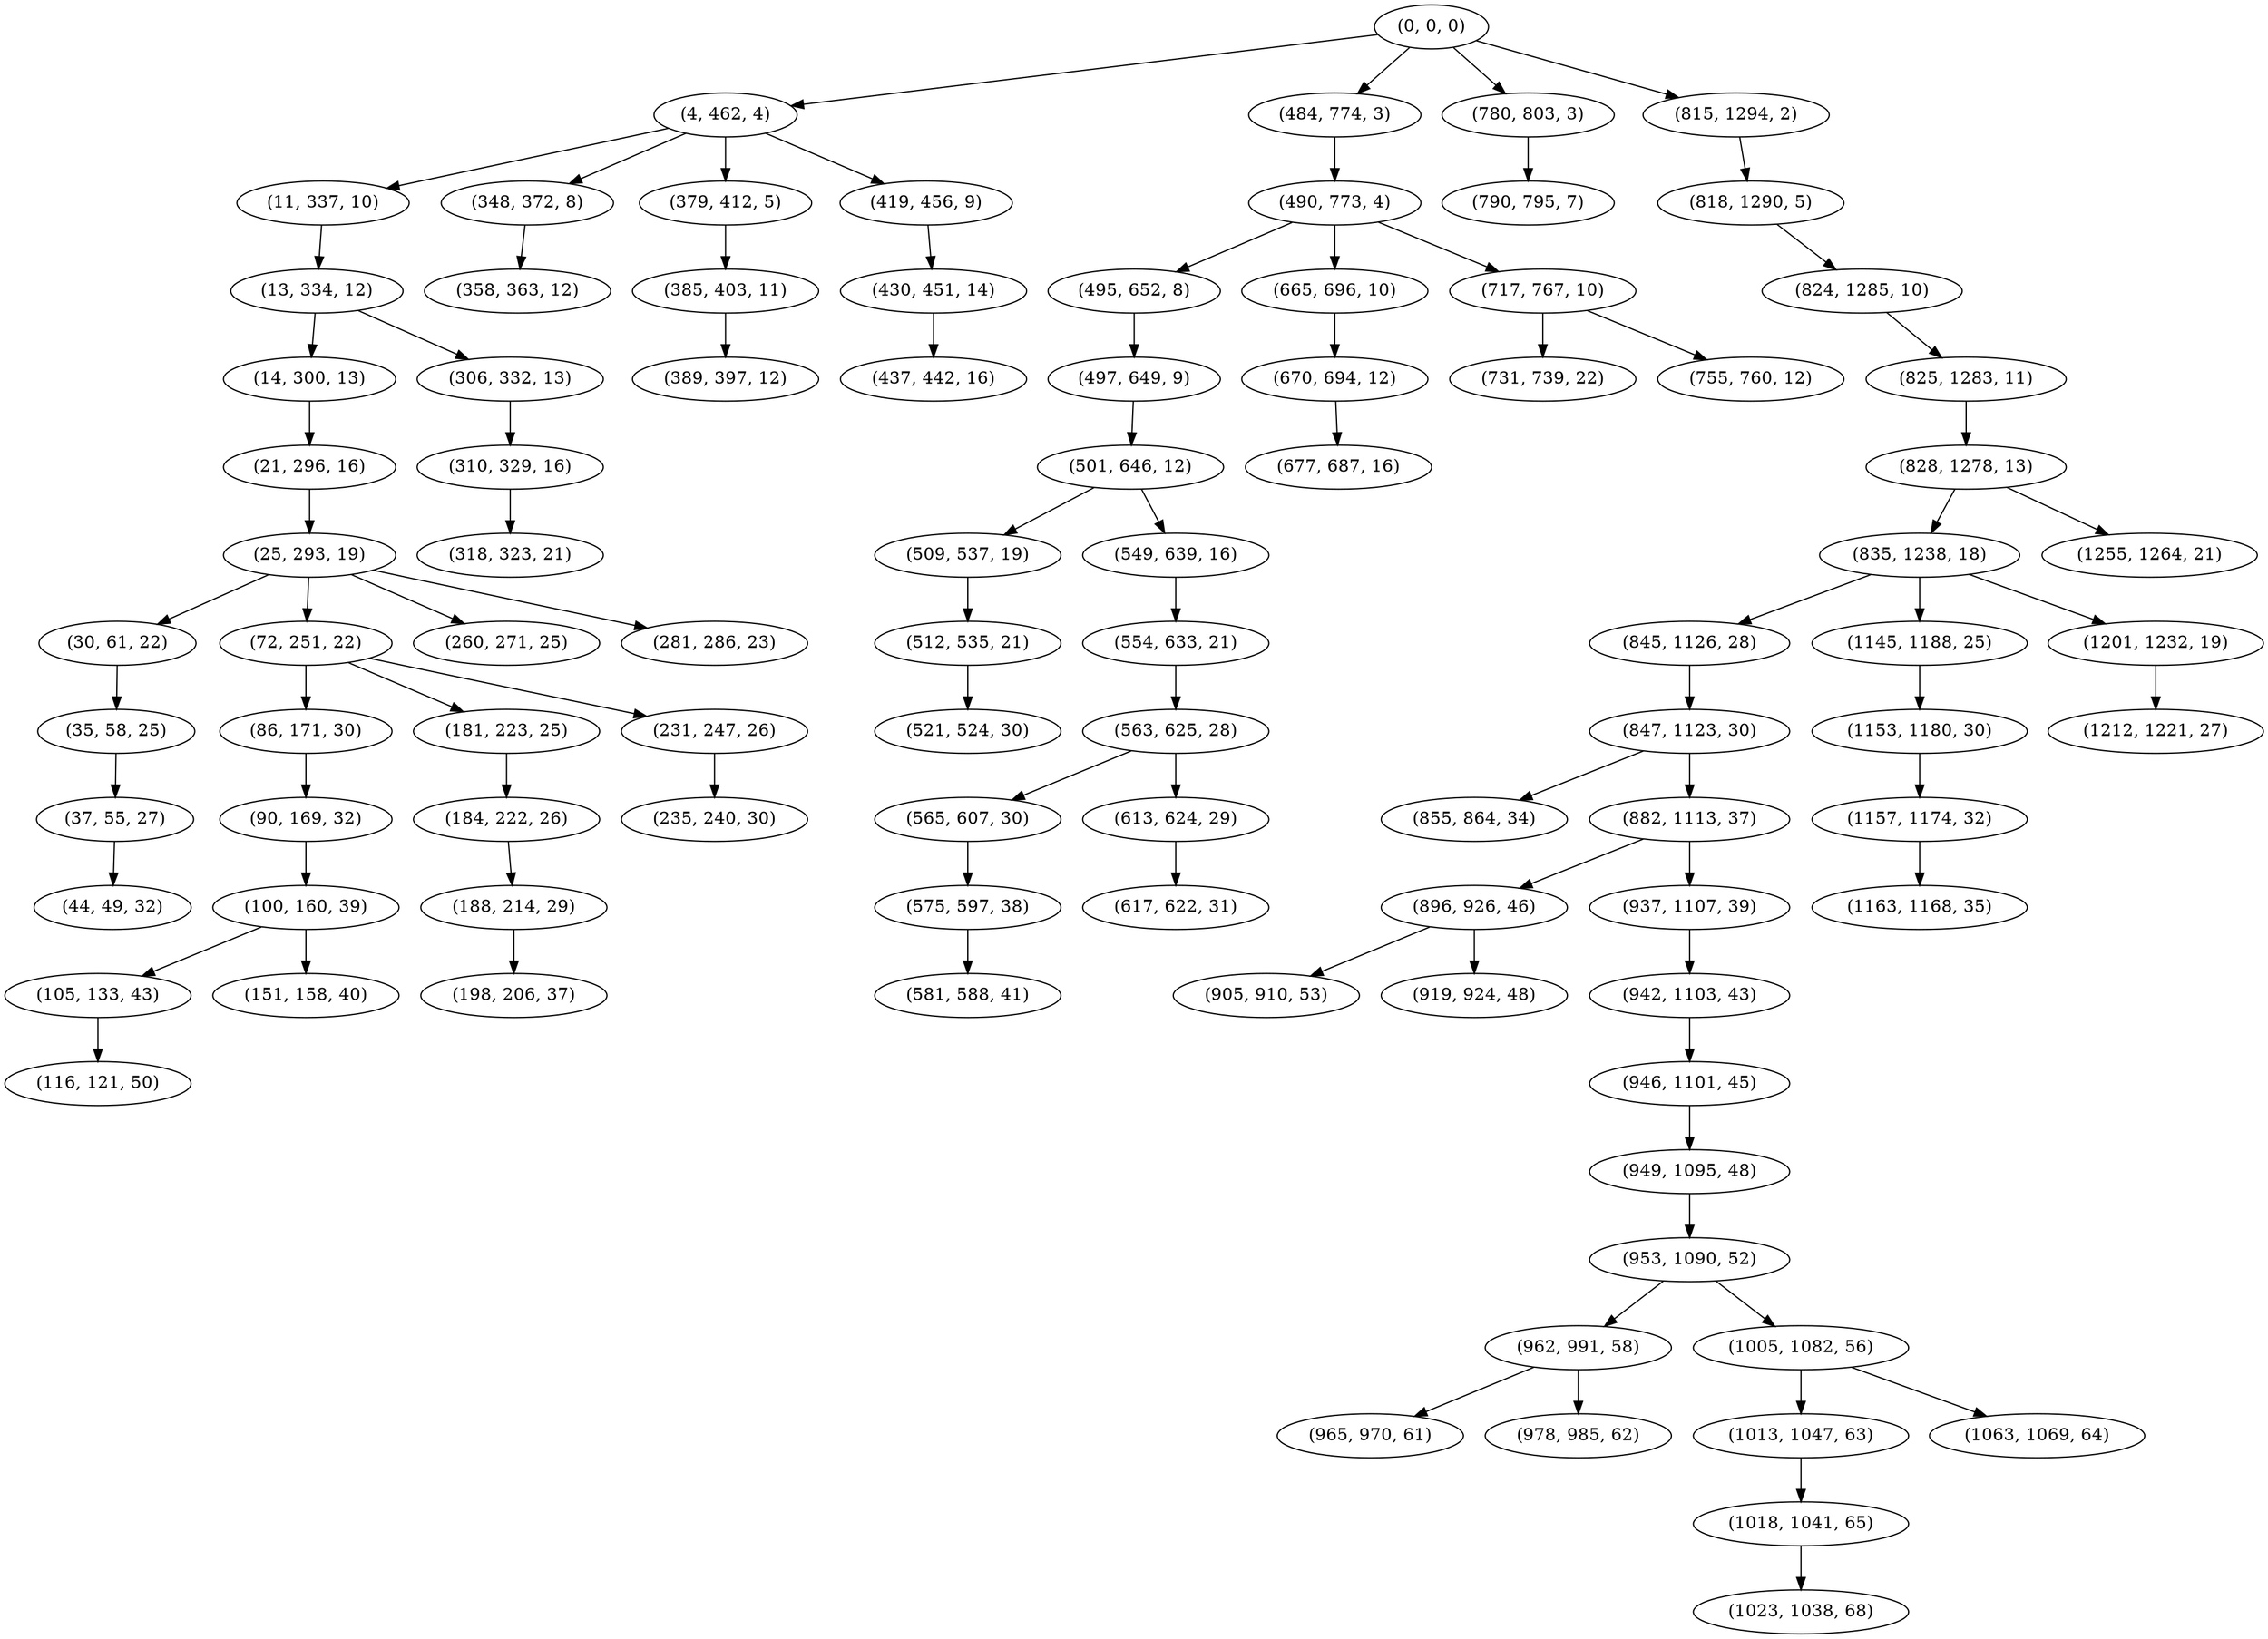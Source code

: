digraph tree {
    "(0, 0, 0)";
    "(4, 462, 4)";
    "(11, 337, 10)";
    "(13, 334, 12)";
    "(14, 300, 13)";
    "(21, 296, 16)";
    "(25, 293, 19)";
    "(30, 61, 22)";
    "(35, 58, 25)";
    "(37, 55, 27)";
    "(44, 49, 32)";
    "(72, 251, 22)";
    "(86, 171, 30)";
    "(90, 169, 32)";
    "(100, 160, 39)";
    "(105, 133, 43)";
    "(116, 121, 50)";
    "(151, 158, 40)";
    "(181, 223, 25)";
    "(184, 222, 26)";
    "(188, 214, 29)";
    "(198, 206, 37)";
    "(231, 247, 26)";
    "(235, 240, 30)";
    "(260, 271, 25)";
    "(281, 286, 23)";
    "(306, 332, 13)";
    "(310, 329, 16)";
    "(318, 323, 21)";
    "(348, 372, 8)";
    "(358, 363, 12)";
    "(379, 412, 5)";
    "(385, 403, 11)";
    "(389, 397, 12)";
    "(419, 456, 9)";
    "(430, 451, 14)";
    "(437, 442, 16)";
    "(484, 774, 3)";
    "(490, 773, 4)";
    "(495, 652, 8)";
    "(497, 649, 9)";
    "(501, 646, 12)";
    "(509, 537, 19)";
    "(512, 535, 21)";
    "(521, 524, 30)";
    "(549, 639, 16)";
    "(554, 633, 21)";
    "(563, 625, 28)";
    "(565, 607, 30)";
    "(575, 597, 38)";
    "(581, 588, 41)";
    "(613, 624, 29)";
    "(617, 622, 31)";
    "(665, 696, 10)";
    "(670, 694, 12)";
    "(677, 687, 16)";
    "(717, 767, 10)";
    "(731, 739, 22)";
    "(755, 760, 12)";
    "(780, 803, 3)";
    "(790, 795, 7)";
    "(815, 1294, 2)";
    "(818, 1290, 5)";
    "(824, 1285, 10)";
    "(825, 1283, 11)";
    "(828, 1278, 13)";
    "(835, 1238, 18)";
    "(845, 1126, 28)";
    "(847, 1123, 30)";
    "(855, 864, 34)";
    "(882, 1113, 37)";
    "(896, 926, 46)";
    "(905, 910, 53)";
    "(919, 924, 48)";
    "(937, 1107, 39)";
    "(942, 1103, 43)";
    "(946, 1101, 45)";
    "(949, 1095, 48)";
    "(953, 1090, 52)";
    "(962, 991, 58)";
    "(965, 970, 61)";
    "(978, 985, 62)";
    "(1005, 1082, 56)";
    "(1013, 1047, 63)";
    "(1018, 1041, 65)";
    "(1023, 1038, 68)";
    "(1063, 1069, 64)";
    "(1145, 1188, 25)";
    "(1153, 1180, 30)";
    "(1157, 1174, 32)";
    "(1163, 1168, 35)";
    "(1201, 1232, 19)";
    "(1212, 1221, 27)";
    "(1255, 1264, 21)";
    "(0, 0, 0)" -> "(4, 462, 4)";
    "(0, 0, 0)" -> "(484, 774, 3)";
    "(0, 0, 0)" -> "(780, 803, 3)";
    "(0, 0, 0)" -> "(815, 1294, 2)";
    "(4, 462, 4)" -> "(11, 337, 10)";
    "(4, 462, 4)" -> "(348, 372, 8)";
    "(4, 462, 4)" -> "(379, 412, 5)";
    "(4, 462, 4)" -> "(419, 456, 9)";
    "(11, 337, 10)" -> "(13, 334, 12)";
    "(13, 334, 12)" -> "(14, 300, 13)";
    "(13, 334, 12)" -> "(306, 332, 13)";
    "(14, 300, 13)" -> "(21, 296, 16)";
    "(21, 296, 16)" -> "(25, 293, 19)";
    "(25, 293, 19)" -> "(30, 61, 22)";
    "(25, 293, 19)" -> "(72, 251, 22)";
    "(25, 293, 19)" -> "(260, 271, 25)";
    "(25, 293, 19)" -> "(281, 286, 23)";
    "(30, 61, 22)" -> "(35, 58, 25)";
    "(35, 58, 25)" -> "(37, 55, 27)";
    "(37, 55, 27)" -> "(44, 49, 32)";
    "(72, 251, 22)" -> "(86, 171, 30)";
    "(72, 251, 22)" -> "(181, 223, 25)";
    "(72, 251, 22)" -> "(231, 247, 26)";
    "(86, 171, 30)" -> "(90, 169, 32)";
    "(90, 169, 32)" -> "(100, 160, 39)";
    "(100, 160, 39)" -> "(105, 133, 43)";
    "(100, 160, 39)" -> "(151, 158, 40)";
    "(105, 133, 43)" -> "(116, 121, 50)";
    "(181, 223, 25)" -> "(184, 222, 26)";
    "(184, 222, 26)" -> "(188, 214, 29)";
    "(188, 214, 29)" -> "(198, 206, 37)";
    "(231, 247, 26)" -> "(235, 240, 30)";
    "(306, 332, 13)" -> "(310, 329, 16)";
    "(310, 329, 16)" -> "(318, 323, 21)";
    "(348, 372, 8)" -> "(358, 363, 12)";
    "(379, 412, 5)" -> "(385, 403, 11)";
    "(385, 403, 11)" -> "(389, 397, 12)";
    "(419, 456, 9)" -> "(430, 451, 14)";
    "(430, 451, 14)" -> "(437, 442, 16)";
    "(484, 774, 3)" -> "(490, 773, 4)";
    "(490, 773, 4)" -> "(495, 652, 8)";
    "(490, 773, 4)" -> "(665, 696, 10)";
    "(490, 773, 4)" -> "(717, 767, 10)";
    "(495, 652, 8)" -> "(497, 649, 9)";
    "(497, 649, 9)" -> "(501, 646, 12)";
    "(501, 646, 12)" -> "(509, 537, 19)";
    "(501, 646, 12)" -> "(549, 639, 16)";
    "(509, 537, 19)" -> "(512, 535, 21)";
    "(512, 535, 21)" -> "(521, 524, 30)";
    "(549, 639, 16)" -> "(554, 633, 21)";
    "(554, 633, 21)" -> "(563, 625, 28)";
    "(563, 625, 28)" -> "(565, 607, 30)";
    "(563, 625, 28)" -> "(613, 624, 29)";
    "(565, 607, 30)" -> "(575, 597, 38)";
    "(575, 597, 38)" -> "(581, 588, 41)";
    "(613, 624, 29)" -> "(617, 622, 31)";
    "(665, 696, 10)" -> "(670, 694, 12)";
    "(670, 694, 12)" -> "(677, 687, 16)";
    "(717, 767, 10)" -> "(731, 739, 22)";
    "(717, 767, 10)" -> "(755, 760, 12)";
    "(780, 803, 3)" -> "(790, 795, 7)";
    "(815, 1294, 2)" -> "(818, 1290, 5)";
    "(818, 1290, 5)" -> "(824, 1285, 10)";
    "(824, 1285, 10)" -> "(825, 1283, 11)";
    "(825, 1283, 11)" -> "(828, 1278, 13)";
    "(828, 1278, 13)" -> "(835, 1238, 18)";
    "(828, 1278, 13)" -> "(1255, 1264, 21)";
    "(835, 1238, 18)" -> "(845, 1126, 28)";
    "(835, 1238, 18)" -> "(1145, 1188, 25)";
    "(835, 1238, 18)" -> "(1201, 1232, 19)";
    "(845, 1126, 28)" -> "(847, 1123, 30)";
    "(847, 1123, 30)" -> "(855, 864, 34)";
    "(847, 1123, 30)" -> "(882, 1113, 37)";
    "(882, 1113, 37)" -> "(896, 926, 46)";
    "(882, 1113, 37)" -> "(937, 1107, 39)";
    "(896, 926, 46)" -> "(905, 910, 53)";
    "(896, 926, 46)" -> "(919, 924, 48)";
    "(937, 1107, 39)" -> "(942, 1103, 43)";
    "(942, 1103, 43)" -> "(946, 1101, 45)";
    "(946, 1101, 45)" -> "(949, 1095, 48)";
    "(949, 1095, 48)" -> "(953, 1090, 52)";
    "(953, 1090, 52)" -> "(962, 991, 58)";
    "(953, 1090, 52)" -> "(1005, 1082, 56)";
    "(962, 991, 58)" -> "(965, 970, 61)";
    "(962, 991, 58)" -> "(978, 985, 62)";
    "(1005, 1082, 56)" -> "(1013, 1047, 63)";
    "(1005, 1082, 56)" -> "(1063, 1069, 64)";
    "(1013, 1047, 63)" -> "(1018, 1041, 65)";
    "(1018, 1041, 65)" -> "(1023, 1038, 68)";
    "(1145, 1188, 25)" -> "(1153, 1180, 30)";
    "(1153, 1180, 30)" -> "(1157, 1174, 32)";
    "(1157, 1174, 32)" -> "(1163, 1168, 35)";
    "(1201, 1232, 19)" -> "(1212, 1221, 27)";
}
